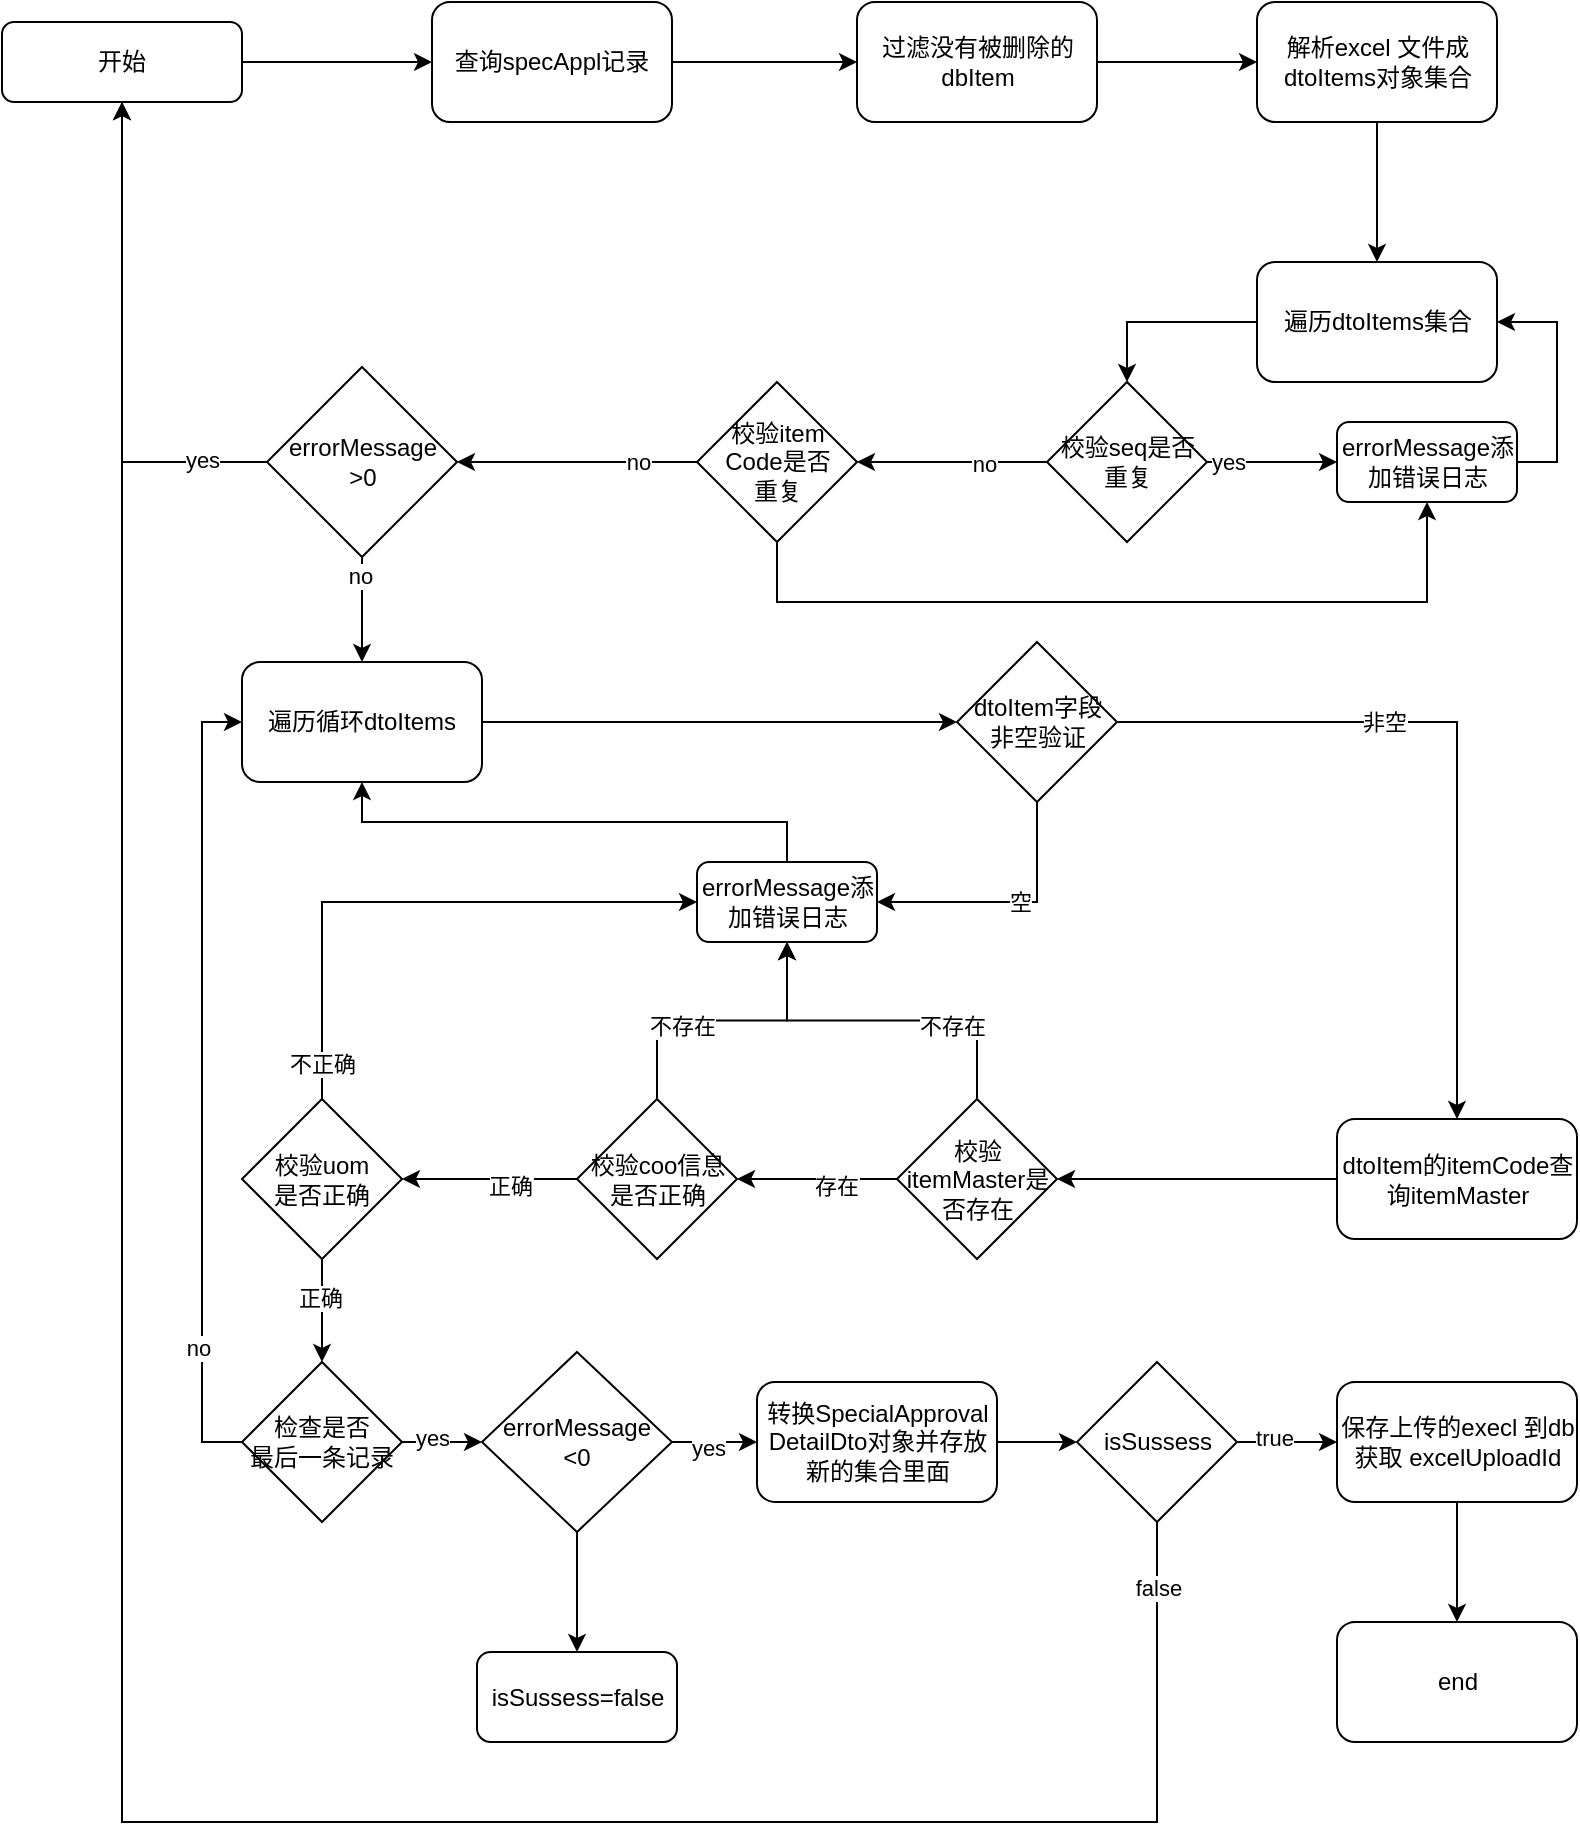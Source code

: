 <mxfile version="20.4.0" type="github">
  <diagram id="C5RBs43oDa-KdzZeNtuy" name="Page-1">
    <mxGraphModel dx="3076" dy="737" grid="1" gridSize="10" guides="1" tooltips="1" connect="1" arrows="1" fold="1" page="1" pageScale="1" pageWidth="827" pageHeight="1169" math="0" shadow="0">
      <root>
        <mxCell id="WIyWlLk6GJQsqaUBKTNV-0" />
        <mxCell id="WIyWlLk6GJQsqaUBKTNV-1" parent="WIyWlLk6GJQsqaUBKTNV-0" />
        <mxCell id="_UWJMSMbk28Q0Uw3pWes-2" value="" style="edgeStyle=orthogonalEdgeStyle;rounded=0;orthogonalLoop=1;jettySize=auto;html=1;" edge="1" parent="WIyWlLk6GJQsqaUBKTNV-1" source="_UWJMSMbk28Q0Uw3pWes-0" target="_UWJMSMbk28Q0Uw3pWes-1">
          <mxGeometry relative="1" as="geometry" />
        </mxCell>
        <mxCell id="_UWJMSMbk28Q0Uw3pWes-0" value="开始" style="rounded=1;whiteSpace=wrap;html=1;fontSize=12;glass=0;strokeWidth=1;shadow=0;" vertex="1" parent="WIyWlLk6GJQsqaUBKTNV-1">
          <mxGeometry x="-1634" y="80" width="120" height="40" as="geometry" />
        </mxCell>
        <mxCell id="_UWJMSMbk28Q0Uw3pWes-4" value="" style="edgeStyle=orthogonalEdgeStyle;rounded=0;orthogonalLoop=1;jettySize=auto;html=1;" edge="1" parent="WIyWlLk6GJQsqaUBKTNV-1" source="_UWJMSMbk28Q0Uw3pWes-1" target="_UWJMSMbk28Q0Uw3pWes-3">
          <mxGeometry relative="1" as="geometry" />
        </mxCell>
        <mxCell id="_UWJMSMbk28Q0Uw3pWes-1" value="查询specAppl记录" style="rounded=1;whiteSpace=wrap;html=1;glass=0;strokeWidth=1;shadow=0;" vertex="1" parent="WIyWlLk6GJQsqaUBKTNV-1">
          <mxGeometry x="-1419" y="70" width="120" height="60" as="geometry" />
        </mxCell>
        <mxCell id="_UWJMSMbk28Q0Uw3pWes-6" style="edgeStyle=orthogonalEdgeStyle;rounded=0;orthogonalLoop=1;jettySize=auto;html=1;exitX=1;exitY=0.5;exitDx=0;exitDy=0;entryX=0;entryY=0.5;entryDx=0;entryDy=0;" edge="1" parent="WIyWlLk6GJQsqaUBKTNV-1" source="_UWJMSMbk28Q0Uw3pWes-3" target="_UWJMSMbk28Q0Uw3pWes-5">
          <mxGeometry relative="1" as="geometry" />
        </mxCell>
        <mxCell id="_UWJMSMbk28Q0Uw3pWes-3" value="&lt;div&gt;过滤没有被删除的&lt;/div&gt;&lt;div&gt;dbItem&lt;br&gt;&lt;/div&gt;" style="rounded=1;whiteSpace=wrap;html=1;glass=0;strokeWidth=1;shadow=0;" vertex="1" parent="WIyWlLk6GJQsqaUBKTNV-1">
          <mxGeometry x="-1206.5" y="70" width="120" height="60" as="geometry" />
        </mxCell>
        <mxCell id="_UWJMSMbk28Q0Uw3pWes-8" style="edgeStyle=orthogonalEdgeStyle;rounded=0;orthogonalLoop=1;jettySize=auto;html=1;exitX=0.5;exitY=1;exitDx=0;exitDy=0;" edge="1" parent="WIyWlLk6GJQsqaUBKTNV-1" source="_UWJMSMbk28Q0Uw3pWes-5" target="_UWJMSMbk28Q0Uw3pWes-7">
          <mxGeometry relative="1" as="geometry" />
        </mxCell>
        <mxCell id="_UWJMSMbk28Q0Uw3pWes-5" value="解析excel 文件成dtoItems对象集合" style="rounded=1;whiteSpace=wrap;html=1;fontSize=12;glass=0;strokeWidth=1;shadow=0;" vertex="1" parent="WIyWlLk6GJQsqaUBKTNV-1">
          <mxGeometry x="-1006.5" y="70" width="120" height="60" as="geometry" />
        </mxCell>
        <mxCell id="_UWJMSMbk28Q0Uw3pWes-77" style="edgeStyle=orthogonalEdgeStyle;rounded=0;orthogonalLoop=1;jettySize=auto;html=1;exitX=0;exitY=0.5;exitDx=0;exitDy=0;entryX=0.5;entryY=0;entryDx=0;entryDy=0;" edge="1" parent="WIyWlLk6GJQsqaUBKTNV-1" source="_UWJMSMbk28Q0Uw3pWes-7" target="_UWJMSMbk28Q0Uw3pWes-9">
          <mxGeometry relative="1" as="geometry" />
        </mxCell>
        <mxCell id="_UWJMSMbk28Q0Uw3pWes-7" value="遍历dtoItems集合" style="rounded=1;whiteSpace=wrap;html=1;" vertex="1" parent="WIyWlLk6GJQsqaUBKTNV-1">
          <mxGeometry x="-1006.5" y="200" width="120" height="60" as="geometry" />
        </mxCell>
        <mxCell id="_UWJMSMbk28Q0Uw3pWes-12" value="" style="edgeStyle=orthogonalEdgeStyle;rounded=0;orthogonalLoop=1;jettySize=auto;html=1;entryX=0;entryY=0.5;entryDx=0;entryDy=0;" edge="1" parent="WIyWlLk6GJQsqaUBKTNV-1" source="_UWJMSMbk28Q0Uw3pWes-9" target="_UWJMSMbk28Q0Uw3pWes-14">
          <mxGeometry relative="1" as="geometry">
            <mxPoint x="-696.5" y="360.5" as="targetPoint" />
          </mxGeometry>
        </mxCell>
        <mxCell id="_UWJMSMbk28Q0Uw3pWes-13" value="yes" style="edgeLabel;html=1;align=center;verticalAlign=middle;resizable=0;points=[];" vertex="1" connectable="0" parent="_UWJMSMbk28Q0Uw3pWes-12">
          <mxGeometry x="-0.259" y="1" relative="1" as="geometry">
            <mxPoint x="-14" y="1" as="offset" />
          </mxGeometry>
        </mxCell>
        <mxCell id="_UWJMSMbk28Q0Uw3pWes-17" style="edgeStyle=orthogonalEdgeStyle;rounded=0;orthogonalLoop=1;jettySize=auto;html=1;exitX=0;exitY=0.5;exitDx=0;exitDy=0;" edge="1" parent="WIyWlLk6GJQsqaUBKTNV-1" source="_UWJMSMbk28Q0Uw3pWes-9" target="_UWJMSMbk28Q0Uw3pWes-16">
          <mxGeometry relative="1" as="geometry" />
        </mxCell>
        <mxCell id="_UWJMSMbk28Q0Uw3pWes-18" value="no" style="edgeLabel;html=1;align=center;verticalAlign=middle;resizable=0;points=[];" vertex="1" connectable="0" parent="_UWJMSMbk28Q0Uw3pWes-17">
          <mxGeometry x="-0.329" y="1" relative="1" as="geometry">
            <mxPoint as="offset" />
          </mxGeometry>
        </mxCell>
        <mxCell id="_UWJMSMbk28Q0Uw3pWes-9" value="&lt;div&gt;校验seq是否&lt;/div&gt;&lt;div&gt;重复&lt;br&gt;&lt;/div&gt;" style="rhombus;whiteSpace=wrap;html=1;" vertex="1" parent="WIyWlLk6GJQsqaUBKTNV-1">
          <mxGeometry x="-1111.5" y="260" width="80" height="80" as="geometry" />
        </mxCell>
        <mxCell id="_UWJMSMbk28Q0Uw3pWes-78" style="edgeStyle=orthogonalEdgeStyle;rounded=0;orthogonalLoop=1;jettySize=auto;html=1;exitX=1;exitY=0.5;exitDx=0;exitDy=0;entryX=1;entryY=0.5;entryDx=0;entryDy=0;" edge="1" parent="WIyWlLk6GJQsqaUBKTNV-1" source="_UWJMSMbk28Q0Uw3pWes-14" target="_UWJMSMbk28Q0Uw3pWes-7">
          <mxGeometry relative="1" as="geometry" />
        </mxCell>
        <mxCell id="_UWJMSMbk28Q0Uw3pWes-14" value="errorMessage添加错误日志" style="rounded=1;whiteSpace=wrap;html=1;" vertex="1" parent="WIyWlLk6GJQsqaUBKTNV-1">
          <mxGeometry x="-966.5" y="280" width="90" height="40" as="geometry" />
        </mxCell>
        <mxCell id="_UWJMSMbk28Q0Uw3pWes-19" style="edgeStyle=orthogonalEdgeStyle;rounded=0;orthogonalLoop=1;jettySize=auto;html=1;exitX=0.5;exitY=1;exitDx=0;exitDy=0;entryX=0.5;entryY=1;entryDx=0;entryDy=0;" edge="1" parent="WIyWlLk6GJQsqaUBKTNV-1" source="_UWJMSMbk28Q0Uw3pWes-16" target="_UWJMSMbk28Q0Uw3pWes-14">
          <mxGeometry relative="1" as="geometry">
            <Array as="points">
              <mxPoint x="-1246.5" y="370" />
              <mxPoint x="-921.5" y="370" />
            </Array>
          </mxGeometry>
        </mxCell>
        <mxCell id="_UWJMSMbk28Q0Uw3pWes-22" value="" style="edgeStyle=orthogonalEdgeStyle;rounded=0;orthogonalLoop=1;jettySize=auto;html=1;entryX=1;entryY=0.5;entryDx=0;entryDy=0;" edge="1" parent="WIyWlLk6GJQsqaUBKTNV-1" source="_UWJMSMbk28Q0Uw3pWes-16" target="_UWJMSMbk28Q0Uw3pWes-23">
          <mxGeometry relative="1" as="geometry">
            <mxPoint x="-1032.5" y="360.5" as="targetPoint" />
          </mxGeometry>
        </mxCell>
        <mxCell id="_UWJMSMbk28Q0Uw3pWes-26" value="no" style="edgeLabel;html=1;align=center;verticalAlign=middle;resizable=0;points=[];" vertex="1" connectable="0" parent="_UWJMSMbk28Q0Uw3pWes-22">
          <mxGeometry x="-0.232" y="-2" relative="1" as="geometry">
            <mxPoint x="16" y="2" as="offset" />
          </mxGeometry>
        </mxCell>
        <mxCell id="_UWJMSMbk28Q0Uw3pWes-16" value="&lt;div&gt;校验item&lt;/div&gt;&lt;div&gt;Code是否&lt;/div&gt;&lt;div&gt;重复&lt;br&gt;&lt;/div&gt;" style="rhombus;whiteSpace=wrap;html=1;" vertex="1" parent="WIyWlLk6GJQsqaUBKTNV-1">
          <mxGeometry x="-1286.5" y="260" width="80" height="80" as="geometry" />
        </mxCell>
        <mxCell id="_UWJMSMbk28Q0Uw3pWes-24" style="edgeStyle=orthogonalEdgeStyle;rounded=0;orthogonalLoop=1;jettySize=auto;html=1;exitX=0;exitY=0.5;exitDx=0;exitDy=0;entryX=0.5;entryY=1;entryDx=0;entryDy=0;" edge="1" parent="WIyWlLk6GJQsqaUBKTNV-1" source="_UWJMSMbk28Q0Uw3pWes-23" target="_UWJMSMbk28Q0Uw3pWes-0">
          <mxGeometry relative="1" as="geometry" />
        </mxCell>
        <mxCell id="_UWJMSMbk28Q0Uw3pWes-27" value="yes" style="edgeLabel;html=1;align=center;verticalAlign=middle;resizable=0;points=[];" vertex="1" connectable="0" parent="_UWJMSMbk28Q0Uw3pWes-24">
          <mxGeometry x="-0.744" y="-1" relative="1" as="geometry">
            <mxPoint as="offset" />
          </mxGeometry>
        </mxCell>
        <mxCell id="_UWJMSMbk28Q0Uw3pWes-68" style="edgeStyle=orthogonalEdgeStyle;rounded=0;orthogonalLoop=1;jettySize=auto;html=1;exitX=0.5;exitY=1;exitDx=0;exitDy=0;" edge="1" parent="WIyWlLk6GJQsqaUBKTNV-1" source="_UWJMSMbk28Q0Uw3pWes-23" target="_UWJMSMbk28Q0Uw3pWes-29">
          <mxGeometry relative="1" as="geometry">
            <mxPoint x="-1171.5" y="408" as="sourcePoint" />
          </mxGeometry>
        </mxCell>
        <mxCell id="_UWJMSMbk28Q0Uw3pWes-70" value="no" style="edgeLabel;html=1;align=center;verticalAlign=middle;resizable=0;points=[];" vertex="1" connectable="0" parent="_UWJMSMbk28Q0Uw3pWes-68">
          <mxGeometry x="-0.661" y="-1" relative="1" as="geometry">
            <mxPoint as="offset" />
          </mxGeometry>
        </mxCell>
        <mxCell id="_UWJMSMbk28Q0Uw3pWes-23" value="&lt;div&gt;errorMessage&lt;/div&gt;&amp;gt;0" style="rhombus;whiteSpace=wrap;html=1;" vertex="1" parent="WIyWlLk6GJQsqaUBKTNV-1">
          <mxGeometry x="-1501.5" y="252.5" width="95" height="95" as="geometry" />
        </mxCell>
        <mxCell id="_UWJMSMbk28Q0Uw3pWes-28" style="edgeStyle=orthogonalEdgeStyle;rounded=0;orthogonalLoop=1;jettySize=auto;html=1;exitX=1;exitY=0.5;exitDx=0;exitDy=0;entryX=0;entryY=0.5;entryDx=0;entryDy=0;" edge="1" parent="WIyWlLk6GJQsqaUBKTNV-1" source="_UWJMSMbk28Q0Uw3pWes-29" target="_UWJMSMbk28Q0Uw3pWes-36">
          <mxGeometry relative="1" as="geometry">
            <mxPoint x="-1026.5" y="498.5" as="targetPoint" />
          </mxGeometry>
        </mxCell>
        <mxCell id="_UWJMSMbk28Q0Uw3pWes-29" value="遍历循环dtoItems" style="rounded=1;whiteSpace=wrap;html=1;" vertex="1" parent="WIyWlLk6GJQsqaUBKTNV-1">
          <mxGeometry x="-1514" y="400" width="120" height="60" as="geometry" />
        </mxCell>
        <mxCell id="_UWJMSMbk28Q0Uw3pWes-30" value="" style="edgeStyle=orthogonalEdgeStyle;rounded=0;orthogonalLoop=1;jettySize=auto;html=1;exitX=1;exitY=0.5;exitDx=0;exitDy=0;" edge="1" parent="WIyWlLk6GJQsqaUBKTNV-1" source="_UWJMSMbk28Q0Uw3pWes-36" target="_UWJMSMbk28Q0Uw3pWes-33">
          <mxGeometry relative="1" as="geometry">
            <mxPoint x="-966.5" y="528.5" as="sourcePoint" />
          </mxGeometry>
        </mxCell>
        <mxCell id="_UWJMSMbk28Q0Uw3pWes-31" value="非空" style="edgeLabel;html=1;align=center;verticalAlign=middle;resizable=0;points=[];" vertex="1" connectable="0" parent="_UWJMSMbk28Q0Uw3pWes-30">
          <mxGeometry x="-0.277" relative="1" as="geometry">
            <mxPoint as="offset" />
          </mxGeometry>
        </mxCell>
        <mxCell id="_UWJMSMbk28Q0Uw3pWes-32" value="" style="edgeStyle=orthogonalEdgeStyle;rounded=0;orthogonalLoop=1;jettySize=auto;html=1;entryX=1;entryY=0.5;entryDx=0;entryDy=0;" edge="1" parent="WIyWlLk6GJQsqaUBKTNV-1" source="_UWJMSMbk28Q0Uw3pWes-33" target="_UWJMSMbk28Q0Uw3pWes-43">
          <mxGeometry relative="1" as="geometry">
            <mxPoint x="-1096.5" y="658.5" as="targetPoint" />
          </mxGeometry>
        </mxCell>
        <mxCell id="_UWJMSMbk28Q0Uw3pWes-33" value="dtoItem的itemCode查询itemMaster" style="rounded=1;whiteSpace=wrap;html=1;" vertex="1" parent="WIyWlLk6GJQsqaUBKTNV-1">
          <mxGeometry x="-966.5" y="628.5" width="120" height="60" as="geometry" />
        </mxCell>
        <mxCell id="_UWJMSMbk28Q0Uw3pWes-34" style="edgeStyle=orthogonalEdgeStyle;rounded=0;orthogonalLoop=1;jettySize=auto;html=1;exitX=0.5;exitY=1;exitDx=0;exitDy=0;entryX=1;entryY=0.5;entryDx=0;entryDy=0;" edge="1" parent="WIyWlLk6GJQsqaUBKTNV-1" source="_UWJMSMbk28Q0Uw3pWes-36" target="_UWJMSMbk28Q0Uw3pWes-38">
          <mxGeometry relative="1" as="geometry" />
        </mxCell>
        <mxCell id="_UWJMSMbk28Q0Uw3pWes-35" value="空" style="edgeLabel;html=1;align=center;verticalAlign=middle;resizable=0;points=[];" vertex="1" connectable="0" parent="_UWJMSMbk28Q0Uw3pWes-34">
          <mxGeometry x="-0.1" relative="1" as="geometry">
            <mxPoint as="offset" />
          </mxGeometry>
        </mxCell>
        <mxCell id="_UWJMSMbk28Q0Uw3pWes-36" value="&lt;div&gt;dtoItem字段&lt;/div&gt;&lt;div&gt;非空验证&lt;br&gt;&lt;/div&gt;" style="rhombus;whiteSpace=wrap;html=1;" vertex="1" parent="WIyWlLk6GJQsqaUBKTNV-1">
          <mxGeometry x="-1156.5" y="390" width="80" height="80" as="geometry" />
        </mxCell>
        <mxCell id="_UWJMSMbk28Q0Uw3pWes-79" style="edgeStyle=orthogonalEdgeStyle;rounded=0;orthogonalLoop=1;jettySize=auto;html=1;exitX=0.5;exitY=0;exitDx=0;exitDy=0;entryX=0.5;entryY=1;entryDx=0;entryDy=0;" edge="1" parent="WIyWlLk6GJQsqaUBKTNV-1" source="_UWJMSMbk28Q0Uw3pWes-38" target="_UWJMSMbk28Q0Uw3pWes-29">
          <mxGeometry relative="1" as="geometry" />
        </mxCell>
        <mxCell id="_UWJMSMbk28Q0Uw3pWes-38" value="errorMessage添加错误日志" style="rounded=1;whiteSpace=wrap;html=1;" vertex="1" parent="WIyWlLk6GJQsqaUBKTNV-1">
          <mxGeometry x="-1286.5" y="500" width="90" height="40" as="geometry" />
        </mxCell>
        <mxCell id="_UWJMSMbk28Q0Uw3pWes-41" value="" style="edgeStyle=orthogonalEdgeStyle;rounded=0;orthogonalLoop=1;jettySize=auto;html=1;" edge="1" parent="WIyWlLk6GJQsqaUBKTNV-1" source="_UWJMSMbk28Q0Uw3pWes-43" target="_UWJMSMbk28Q0Uw3pWes-48">
          <mxGeometry relative="1" as="geometry" />
        </mxCell>
        <mxCell id="_UWJMSMbk28Q0Uw3pWes-42" value="存在" style="edgeLabel;html=1;align=center;verticalAlign=middle;resizable=0;points=[];" vertex="1" connectable="0" parent="_UWJMSMbk28Q0Uw3pWes-41">
          <mxGeometry x="-0.225" y="3" relative="1" as="geometry">
            <mxPoint as="offset" />
          </mxGeometry>
        </mxCell>
        <mxCell id="_UWJMSMbk28Q0Uw3pWes-88" style="edgeStyle=orthogonalEdgeStyle;rounded=0;orthogonalLoop=1;jettySize=auto;html=1;exitX=0.5;exitY=0;exitDx=0;exitDy=0;entryX=0.5;entryY=1;entryDx=0;entryDy=0;" edge="1" parent="WIyWlLk6GJQsqaUBKTNV-1" source="_UWJMSMbk28Q0Uw3pWes-43" target="_UWJMSMbk28Q0Uw3pWes-38">
          <mxGeometry relative="1" as="geometry" />
        </mxCell>
        <mxCell id="_UWJMSMbk28Q0Uw3pWes-90" value="不存在" style="edgeLabel;html=1;align=center;verticalAlign=middle;resizable=0;points=[];" vertex="1" connectable="0" parent="_UWJMSMbk28Q0Uw3pWes-88">
          <mxGeometry x="-0.398" y="2" relative="1" as="geometry">
            <mxPoint as="offset" />
          </mxGeometry>
        </mxCell>
        <mxCell id="_UWJMSMbk28Q0Uw3pWes-43" value="校验itemMaster是否存在" style="rhombus;whiteSpace=wrap;html=1;" vertex="1" parent="WIyWlLk6GJQsqaUBKTNV-1">
          <mxGeometry x="-1186.5" y="618.5" width="80" height="80" as="geometry" />
        </mxCell>
        <mxCell id="_UWJMSMbk28Q0Uw3pWes-46" value="" style="edgeStyle=orthogonalEdgeStyle;rounded=0;orthogonalLoop=1;jettySize=auto;html=1;" edge="1" parent="WIyWlLk6GJQsqaUBKTNV-1" source="_UWJMSMbk28Q0Uw3pWes-48" target="_UWJMSMbk28Q0Uw3pWes-52">
          <mxGeometry relative="1" as="geometry" />
        </mxCell>
        <mxCell id="_UWJMSMbk28Q0Uw3pWes-47" value="正确" style="edgeLabel;html=1;align=center;verticalAlign=middle;resizable=0;points=[];" vertex="1" connectable="0" parent="_UWJMSMbk28Q0Uw3pWes-46">
          <mxGeometry x="-0.225" y="3" relative="1" as="geometry">
            <mxPoint as="offset" />
          </mxGeometry>
        </mxCell>
        <mxCell id="_UWJMSMbk28Q0Uw3pWes-89" style="edgeStyle=orthogonalEdgeStyle;rounded=0;orthogonalLoop=1;jettySize=auto;html=1;exitX=0.5;exitY=0;exitDx=0;exitDy=0;entryX=0.5;entryY=1;entryDx=0;entryDy=0;" edge="1" parent="WIyWlLk6GJQsqaUBKTNV-1" source="_UWJMSMbk28Q0Uw3pWes-48" target="_UWJMSMbk28Q0Uw3pWes-38">
          <mxGeometry relative="1" as="geometry" />
        </mxCell>
        <mxCell id="_UWJMSMbk28Q0Uw3pWes-91" value="不存在" style="edgeLabel;html=1;align=center;verticalAlign=middle;resizable=0;points=[];" vertex="1" connectable="0" parent="_UWJMSMbk28Q0Uw3pWes-89">
          <mxGeometry x="-0.286" y="-2" relative="1" as="geometry">
            <mxPoint as="offset" />
          </mxGeometry>
        </mxCell>
        <mxCell id="_UWJMSMbk28Q0Uw3pWes-48" value="校验coo信息是否正确" style="rhombus;whiteSpace=wrap;html=1;" vertex="1" parent="WIyWlLk6GJQsqaUBKTNV-1">
          <mxGeometry x="-1346.5" y="618.5" width="80" height="80" as="geometry" />
        </mxCell>
        <mxCell id="_UWJMSMbk28Q0Uw3pWes-49" style="edgeStyle=orthogonalEdgeStyle;rounded=0;orthogonalLoop=1;jettySize=auto;html=1;exitX=0.5;exitY=0;exitDx=0;exitDy=0;entryX=0;entryY=0.5;entryDx=0;entryDy=0;" edge="1" parent="WIyWlLk6GJQsqaUBKTNV-1" source="_UWJMSMbk28Q0Uw3pWes-52" target="_UWJMSMbk28Q0Uw3pWes-38">
          <mxGeometry relative="1" as="geometry" />
        </mxCell>
        <mxCell id="_UWJMSMbk28Q0Uw3pWes-50" value="不正确" style="edgeLabel;html=1;align=center;verticalAlign=middle;resizable=0;points=[];" vertex="1" connectable="0" parent="_UWJMSMbk28Q0Uw3pWes-49">
          <mxGeometry x="-0.81" y="2" relative="1" as="geometry">
            <mxPoint x="2" y="9" as="offset" />
          </mxGeometry>
        </mxCell>
        <mxCell id="_UWJMSMbk28Q0Uw3pWes-81" style="edgeStyle=orthogonalEdgeStyle;rounded=0;orthogonalLoop=1;jettySize=auto;html=1;exitX=0.5;exitY=1;exitDx=0;exitDy=0;entryX=0.5;entryY=0;entryDx=0;entryDy=0;" edge="1" parent="WIyWlLk6GJQsqaUBKTNV-1" source="_UWJMSMbk28Q0Uw3pWes-52" target="_UWJMSMbk28Q0Uw3pWes-80">
          <mxGeometry relative="1" as="geometry" />
        </mxCell>
        <mxCell id="_UWJMSMbk28Q0Uw3pWes-82" value="正确" style="edgeLabel;html=1;align=center;verticalAlign=middle;resizable=0;points=[];" vertex="1" connectable="0" parent="_UWJMSMbk28Q0Uw3pWes-81">
          <mxGeometry x="-0.252" y="-1" relative="1" as="geometry">
            <mxPoint as="offset" />
          </mxGeometry>
        </mxCell>
        <mxCell id="_UWJMSMbk28Q0Uw3pWes-52" value="&lt;div&gt;校验uom&lt;/div&gt;&lt;div&gt;是否正确&lt;br&gt;&lt;/div&gt;" style="rhombus;whiteSpace=wrap;html=1;" vertex="1" parent="WIyWlLk6GJQsqaUBKTNV-1">
          <mxGeometry x="-1514" y="618.5" width="80" height="80" as="geometry" />
        </mxCell>
        <mxCell id="_UWJMSMbk28Q0Uw3pWes-53" value="" style="edgeStyle=orthogonalEdgeStyle;rounded=0;orthogonalLoop=1;jettySize=auto;html=1;exitX=1;exitY=0.5;exitDx=0;exitDy=0;" edge="1" parent="WIyWlLk6GJQsqaUBKTNV-1" source="_UWJMSMbk28Q0Uw3pWes-57" target="_UWJMSMbk28Q0Uw3pWes-59">
          <mxGeometry relative="1" as="geometry" />
        </mxCell>
        <mxCell id="_UWJMSMbk28Q0Uw3pWes-54" value="yes" style="edgeLabel;html=1;align=center;verticalAlign=middle;resizable=0;points=[];" vertex="1" connectable="0" parent="_UWJMSMbk28Q0Uw3pWes-53">
          <mxGeometry x="-0.192" y="-3" relative="1" as="geometry">
            <mxPoint x="1" as="offset" />
          </mxGeometry>
        </mxCell>
        <mxCell id="_UWJMSMbk28Q0Uw3pWes-83" style="edgeStyle=orthogonalEdgeStyle;rounded=0;orthogonalLoop=1;jettySize=auto;html=1;exitX=0.5;exitY=1;exitDx=0;exitDy=0;entryX=0.5;entryY=0;entryDx=0;entryDy=0;" edge="1" parent="WIyWlLk6GJQsqaUBKTNV-1" source="_UWJMSMbk28Q0Uw3pWes-57" target="_UWJMSMbk28Q0Uw3pWes-60">
          <mxGeometry relative="1" as="geometry" />
        </mxCell>
        <mxCell id="_UWJMSMbk28Q0Uw3pWes-57" value="&lt;div&gt;errorMessage&lt;/div&gt;&lt;div&gt;&amp;lt;0&lt;br&gt;&lt;/div&gt;" style="rhombus;whiteSpace=wrap;html=1;" vertex="1" parent="WIyWlLk6GJQsqaUBKTNV-1">
          <mxGeometry x="-1394" y="745" width="95" height="90" as="geometry" />
        </mxCell>
        <mxCell id="_UWJMSMbk28Q0Uw3pWes-58" style="edgeStyle=orthogonalEdgeStyle;rounded=0;orthogonalLoop=1;jettySize=auto;html=1;exitX=1;exitY=0.5;exitDx=0;exitDy=0;entryX=0;entryY=0.5;entryDx=0;entryDy=0;" edge="1" parent="WIyWlLk6GJQsqaUBKTNV-1" source="_UWJMSMbk28Q0Uw3pWes-59" target="_UWJMSMbk28Q0Uw3pWes-64">
          <mxGeometry relative="1" as="geometry" />
        </mxCell>
        <mxCell id="_UWJMSMbk28Q0Uw3pWes-59" value="&lt;div&gt;转换SpecialApproval&lt;/div&gt;&lt;div&gt;DetailDto对象并存放新的集合里面&lt;/div&gt;" style="rounded=1;whiteSpace=wrap;html=1;" vertex="1" parent="WIyWlLk6GJQsqaUBKTNV-1">
          <mxGeometry x="-1256.5" y="760" width="120" height="60" as="geometry" />
        </mxCell>
        <mxCell id="_UWJMSMbk28Q0Uw3pWes-60" value="isSussess=false" style="rounded=1;whiteSpace=wrap;html=1;" vertex="1" parent="WIyWlLk6GJQsqaUBKTNV-1">
          <mxGeometry x="-1396.5" y="895" width="100" height="45" as="geometry" />
        </mxCell>
        <mxCell id="_UWJMSMbk28Q0Uw3pWes-61" value="" style="edgeStyle=orthogonalEdgeStyle;rounded=0;orthogonalLoop=1;jettySize=auto;html=1;entryX=0;entryY=0.5;entryDx=0;entryDy=0;" edge="1" parent="WIyWlLk6GJQsqaUBKTNV-1" source="_UWJMSMbk28Q0Uw3pWes-64" target="_UWJMSMbk28Q0Uw3pWes-74">
          <mxGeometry relative="1" as="geometry">
            <mxPoint x="-988.5" y="955" as="targetPoint" />
          </mxGeometry>
        </mxCell>
        <mxCell id="_UWJMSMbk28Q0Uw3pWes-62" value="true" style="edgeLabel;html=1;align=center;verticalAlign=middle;resizable=0;points=[];" vertex="1" connectable="0" parent="_UWJMSMbk28Q0Uw3pWes-61">
          <mxGeometry x="-0.274" y="2" relative="1" as="geometry">
            <mxPoint as="offset" />
          </mxGeometry>
        </mxCell>
        <mxCell id="_UWJMSMbk28Q0Uw3pWes-71" style="edgeStyle=orthogonalEdgeStyle;rounded=0;orthogonalLoop=1;jettySize=auto;html=1;exitX=0.5;exitY=1;exitDx=0;exitDy=0;entryX=0.5;entryY=1;entryDx=0;entryDy=0;" edge="1" parent="WIyWlLk6GJQsqaUBKTNV-1" source="_UWJMSMbk28Q0Uw3pWes-64" target="_UWJMSMbk28Q0Uw3pWes-0">
          <mxGeometry relative="1" as="geometry">
            <Array as="points">
              <mxPoint x="-1056.5" y="980" />
              <mxPoint x="-1573.5" y="980" />
            </Array>
          </mxGeometry>
        </mxCell>
        <mxCell id="_UWJMSMbk28Q0Uw3pWes-72" value="false" style="edgeLabel;html=1;align=center;verticalAlign=middle;resizable=0;points=[];" vertex="1" connectable="0" parent="_UWJMSMbk28Q0Uw3pWes-71">
          <mxGeometry x="-0.957" relative="1" as="geometry">
            <mxPoint as="offset" />
          </mxGeometry>
        </mxCell>
        <mxCell id="_UWJMSMbk28Q0Uw3pWes-64" value="isSussess" style="rhombus;whiteSpace=wrap;html=1;" vertex="1" parent="WIyWlLk6GJQsqaUBKTNV-1">
          <mxGeometry x="-1096.5" y="750" width="80" height="80" as="geometry" />
        </mxCell>
        <mxCell id="_UWJMSMbk28Q0Uw3pWes-73" value="" style="edgeStyle=orthogonalEdgeStyle;rounded=0;orthogonalLoop=1;jettySize=auto;html=1;" edge="1" parent="WIyWlLk6GJQsqaUBKTNV-1" source="_UWJMSMbk28Q0Uw3pWes-74" target="_UWJMSMbk28Q0Uw3pWes-75">
          <mxGeometry relative="1" as="geometry" />
        </mxCell>
        <mxCell id="_UWJMSMbk28Q0Uw3pWes-74" value="&lt;div&gt;保存上传的execl 到db&lt;/div&gt;&lt;div&gt;获取 excelUploadId&lt;br&gt;&lt;/div&gt;" style="rounded=1;whiteSpace=wrap;html=1;" vertex="1" parent="WIyWlLk6GJQsqaUBKTNV-1">
          <mxGeometry x="-966.5" y="760" width="120" height="60" as="geometry" />
        </mxCell>
        <mxCell id="_UWJMSMbk28Q0Uw3pWes-75" value="&lt;div&gt;end&lt;/div&gt;" style="rounded=1;whiteSpace=wrap;html=1;" vertex="1" parent="WIyWlLk6GJQsqaUBKTNV-1">
          <mxGeometry x="-966.5" y="880" width="120" height="60" as="geometry" />
        </mxCell>
        <mxCell id="_UWJMSMbk28Q0Uw3pWes-84" style="edgeStyle=orthogonalEdgeStyle;rounded=0;orthogonalLoop=1;jettySize=auto;html=1;exitX=1;exitY=0.5;exitDx=0;exitDy=0;entryX=0;entryY=0.5;entryDx=0;entryDy=0;" edge="1" parent="WIyWlLk6GJQsqaUBKTNV-1" source="_UWJMSMbk28Q0Uw3pWes-80" target="_UWJMSMbk28Q0Uw3pWes-57">
          <mxGeometry relative="1" as="geometry" />
        </mxCell>
        <mxCell id="_UWJMSMbk28Q0Uw3pWes-85" value="yes" style="edgeLabel;html=1;align=center;verticalAlign=middle;resizable=0;points=[];" vertex="1" connectable="0" parent="_UWJMSMbk28Q0Uw3pWes-84">
          <mxGeometry x="-0.243" y="2" relative="1" as="geometry">
            <mxPoint as="offset" />
          </mxGeometry>
        </mxCell>
        <mxCell id="_UWJMSMbk28Q0Uw3pWes-86" style="edgeStyle=orthogonalEdgeStyle;rounded=0;orthogonalLoop=1;jettySize=auto;html=1;exitX=0;exitY=0.5;exitDx=0;exitDy=0;entryX=0;entryY=0.5;entryDx=0;entryDy=0;" edge="1" parent="WIyWlLk6GJQsqaUBKTNV-1" source="_UWJMSMbk28Q0Uw3pWes-80" target="_UWJMSMbk28Q0Uw3pWes-29">
          <mxGeometry relative="1" as="geometry" />
        </mxCell>
        <mxCell id="_UWJMSMbk28Q0Uw3pWes-87" value="no" style="edgeLabel;html=1;align=center;verticalAlign=middle;resizable=0;points=[];" vertex="1" connectable="0" parent="_UWJMSMbk28Q0Uw3pWes-86">
          <mxGeometry x="-0.665" y="3" relative="1" as="geometry">
            <mxPoint x="1" as="offset" />
          </mxGeometry>
        </mxCell>
        <mxCell id="_UWJMSMbk28Q0Uw3pWes-80" value="&lt;div&gt;检查是否&lt;/div&gt;&lt;div&gt;最后一条记录&lt;br&gt;&lt;/div&gt;" style="rhombus;whiteSpace=wrap;html=1;" vertex="1" parent="WIyWlLk6GJQsqaUBKTNV-1">
          <mxGeometry x="-1514" y="750" width="80" height="80" as="geometry" />
        </mxCell>
      </root>
    </mxGraphModel>
  </diagram>
</mxfile>
